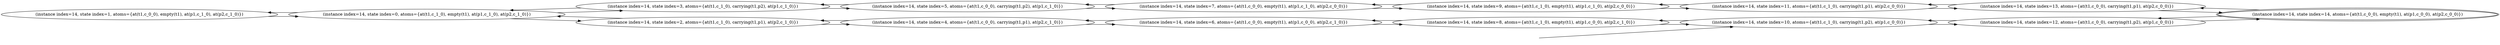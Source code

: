 digraph {
rankdir="LR"
s1[label="(instance index=14, state index=1, atoms={at(t1,c_0_0), empty(t1), at(p1,c_1_0), at(p2,c_1_0)})"]
s0[label="(instance index=14, state index=0, atoms={at(t1,c_1_0), empty(t1), at(p1,c_1_0), at(p2,c_1_0)})"]
s3[label="(instance index=14, state index=3, atoms={at(t1,c_1_0), carrying(t1,p2), at(p1,c_1_0)})"]
s2[label="(instance index=14, state index=2, atoms={at(t1,c_1_0), carrying(t1,p1), at(p2,c_1_0)})"]
s5[label="(instance index=14, state index=5, atoms={at(t1,c_0_0), carrying(t1,p2), at(p1,c_1_0)})"]
s4[label="(instance index=14, state index=4, atoms={at(t1,c_0_0), carrying(t1,p1), at(p2,c_1_0)})"]
s7[label="(instance index=14, state index=7, atoms={at(t1,c_0_0), empty(t1), at(p1,c_1_0), at(p2,c_0_0)})"]
s6[label="(instance index=14, state index=6, atoms={at(t1,c_0_0), empty(t1), at(p1,c_0_0), at(p2,c_1_0)})"]
s9[label="(instance index=14, state index=9, atoms={at(t1,c_1_0), empty(t1), at(p1,c_1_0), at(p2,c_0_0)})"]
s8[label="(instance index=14, state index=8, atoms={at(t1,c_1_0), empty(t1), at(p1,c_0_0), at(p2,c_1_0)})"]
s11[label="(instance index=14, state index=11, atoms={at(t1,c_1_0), carrying(t1,p1), at(p2,c_0_0)})"]
s10[label="(instance index=14, state index=10, atoms={at(t1,c_1_0), carrying(t1,p2), at(p1,c_0_0)})"]
s13[label="(instance index=14, state index=13, atoms={at(t1,c_0_0), carrying(t1,p1), at(p2,c_0_0)})"]
s12[label="(instance index=14, state index=12, atoms={at(t1,c_0_0), carrying(t1,p2), at(p1,c_0_0)})"]
s14[peripheries=2,label="(instance index=14, state index=14, atoms={at(t1,c_0_0), empty(t1), at(p1,c_0_0), at(p2,c_0_0)})"]
Dangling [ label = "", style = invis ]
{ rank = same; Dangling }
Dangling -> s10
{ rank = same; s10}
{ rank = same; s0}
{ rank = same; s3,s2}
{ rank = same; s5,s4}
{ rank = same; s7,s6}
{ rank = same; s9,s8}
{ rank = same; s11,s10}
{ rank = same; s13,s12}
{ rank = same; s14}
{
s1->s0
}
{
s0->s1
s0->s2
s0->s3
}
{
s3->s5
s3->s0
s2->s4
s2->s0
}
{
s5->s3
s5->s7
s4->s2
s4->s6
}
{
s7->s9
s7->s5
s6->s8
s6->s4
}
{
s9->s7
s9->s11
s8->s6
s8->s10
}
{
s11->s13
s11->s9
s10->s12
s10->s8
}
{
s13->s11
s13->s14
s12->s10
s12->s14
}
{
s14->s13
s14->s12
}
}
